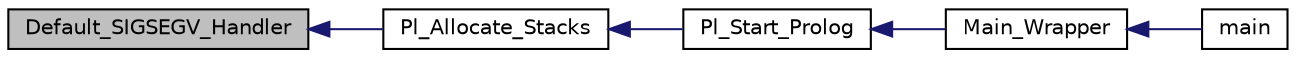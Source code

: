 digraph "Default_SIGSEGV_Handler"
{
  edge [fontname="Helvetica",fontsize="10",labelfontname="Helvetica",labelfontsize="10"];
  node [fontname="Helvetica",fontsize="10",shape=record];
  rankdir="LR";
  Node1 [label="Default_SIGSEGV_Handler",height=0.2,width=0.4,color="black", fillcolor="grey75", style="filled", fontcolor="black"];
  Node1 -> Node2 [dir="back",color="midnightblue",fontsize="10",style="solid"];
  Node2 [label="Pl_Allocate_Stacks",height=0.2,width=0.4,color="black", fillcolor="white", style="filled",URL="$stacks__sigsegv_8h.html#aee65d332f1e4ff3a8796bda38d329766"];
  Node2 -> Node3 [dir="back",color="midnightblue",fontsize="10",style="solid"];
  Node3 [label="Pl_Start_Prolog",height=0.2,width=0.4,color="black", fillcolor="white", style="filled",URL="$gprolog_8h.html#a79163a775d949cf493a9f7b28bf4fc09"];
  Node3 -> Node4 [dir="back",color="midnightblue",fontsize="10",style="solid"];
  Node4 [label="Main_Wrapper",height=0.2,width=0.4,color="black", fillcolor="white", style="filled",URL="$main_8c.html#a335bb6fe70cf4c383aec5baef5f39e47"];
  Node4 -> Node5 [dir="back",color="midnightblue",fontsize="10",style="solid"];
  Node5 [label="main",height=0.2,width=0.4,color="black", fillcolor="white", style="filled",URL="$main_8c.html#a0ddf1224851353fc92bfbff6f499fa97"];
}

